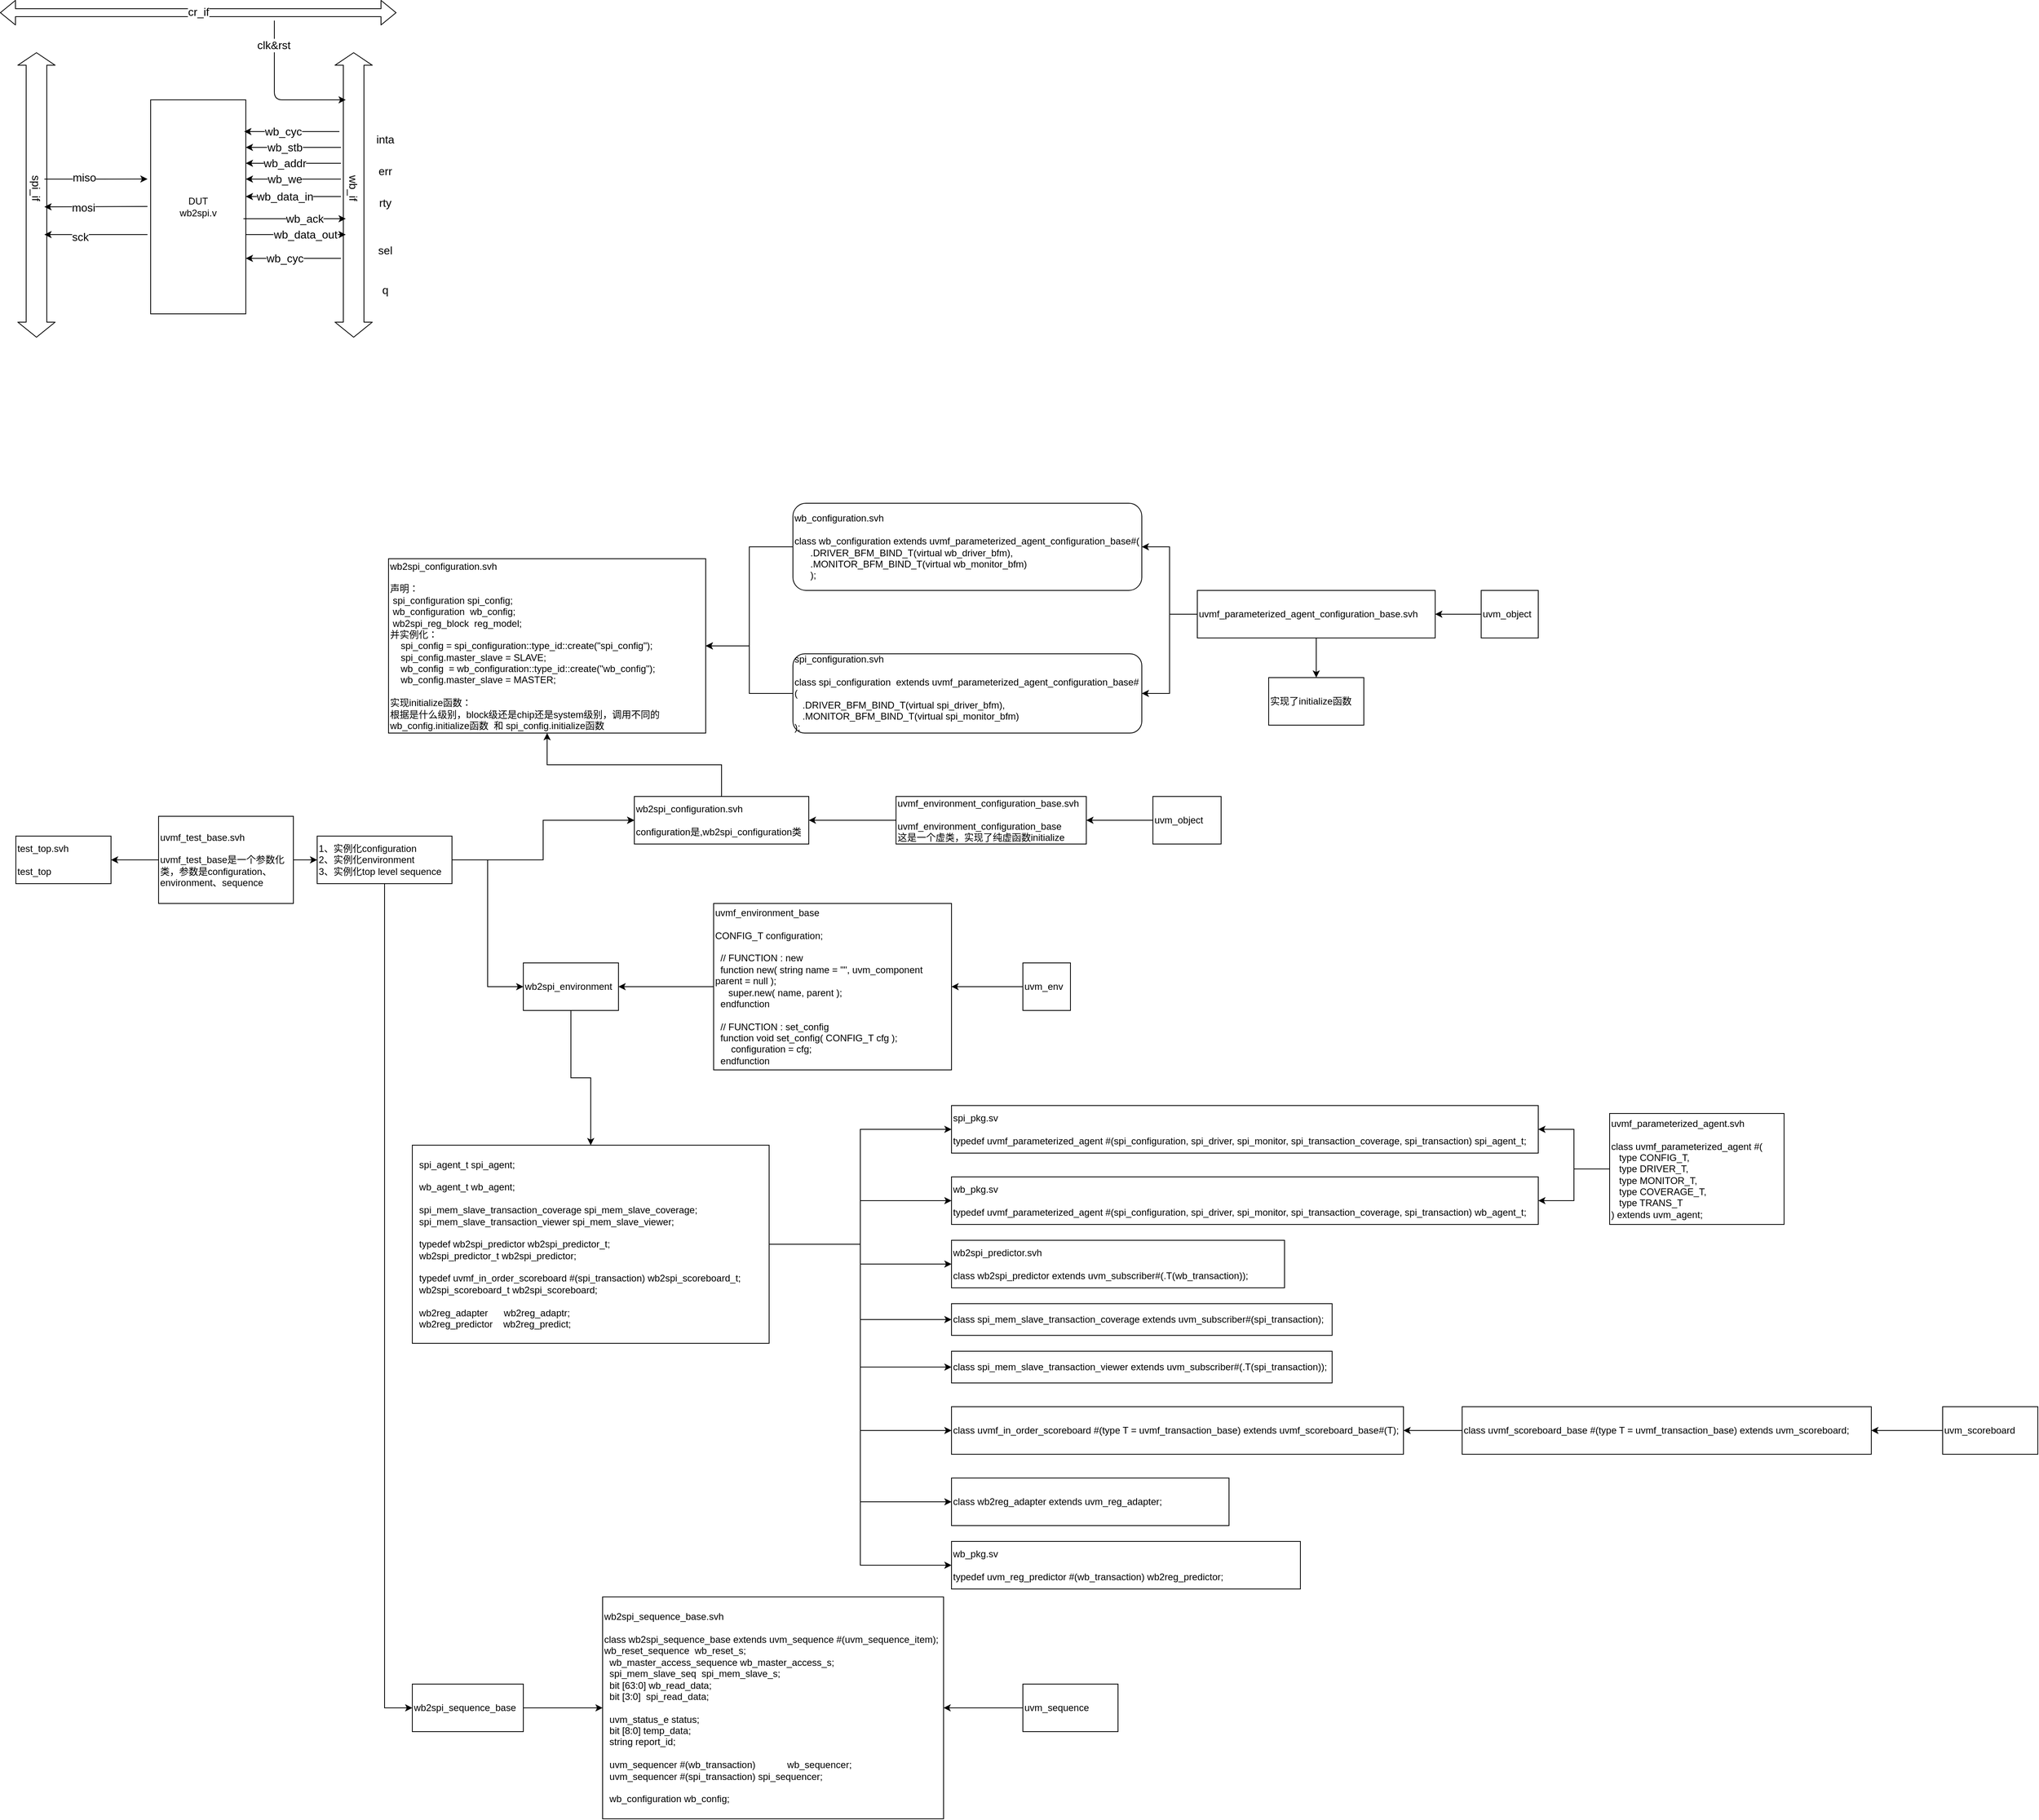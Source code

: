 <mxfile version="14.1.2" type="github">
  <diagram id="EMqzttN0W1V-fPkIx3bq" name="第 1 页">
    <mxGraphModel dx="990" dy="1730" grid="1" gridSize="10" guides="1" tooltips="1" connect="1" arrows="1" fold="1" page="1" pageScale="1" pageWidth="827" pageHeight="1169" math="0" shadow="0">
      <root>
        <mxCell id="0" />
        <mxCell id="1" parent="0" />
        <mxCell id="0VcnsqzmN8AN9IuAgq7w-1" value="DUT&lt;br&gt;wb2spi.v" style="rounded=0;whiteSpace=wrap;html=1;" parent="1" vertex="1">
          <mxGeometry x="390" y="-179" width="120" height="270" as="geometry" />
        </mxCell>
        <mxCell id="0VcnsqzmN8AN9IuAgq7w-2" value="" style="shape=flexArrow;endArrow=classic;startArrow=classic;html=1;width=26;endSize=4.93;" parent="1" edge="1">
          <mxGeometry width="50" height="50" relative="1" as="geometry">
            <mxPoint x="246" y="121" as="sourcePoint" />
            <mxPoint x="246" y="-239" as="targetPoint" />
          </mxGeometry>
        </mxCell>
        <mxCell id="0VcnsqzmN8AN9IuAgq7w-3" value="spi_if" style="edgeLabel;html=1;align=center;verticalAlign=middle;resizable=0;points=[];fontSize=14;rotation=90;" parent="0VcnsqzmN8AN9IuAgq7w-2" vertex="1" connectable="0">
          <mxGeometry x="0.364" y="-2" relative="1" as="geometry">
            <mxPoint x="-2" y="56" as="offset" />
          </mxGeometry>
        </mxCell>
        <mxCell id="0VcnsqzmN8AN9IuAgq7w-4" value="" style="shape=flexArrow;endArrow=classic;startArrow=classic;html=1;width=26;endSize=4.93;" parent="1" edge="1">
          <mxGeometry width="50" height="50" relative="1" as="geometry">
            <mxPoint x="646" y="121" as="sourcePoint" />
            <mxPoint x="646" y="-239" as="targetPoint" />
          </mxGeometry>
        </mxCell>
        <mxCell id="0VcnsqzmN8AN9IuAgq7w-5" value="wb_if" style="edgeLabel;html=1;align=center;verticalAlign=middle;resizable=0;points=[];fontSize=14;rotation=90;" parent="0VcnsqzmN8AN9IuAgq7w-4" vertex="1" connectable="0">
          <mxGeometry x="0.364" y="-2" relative="1" as="geometry">
            <mxPoint x="-2" y="56" as="offset" />
          </mxGeometry>
        </mxCell>
        <mxCell id="0VcnsqzmN8AN9IuAgq7w-6" value="" style="endArrow=classic;html=1;fontSize=14;entryX=-0.033;entryY=0.37;entryDx=0;entryDy=0;entryPerimeter=0;" parent="1" target="0VcnsqzmN8AN9IuAgq7w-1" edge="1">
          <mxGeometry width="50" height="50" relative="1" as="geometry">
            <mxPoint x="256" y="-79" as="sourcePoint" />
            <mxPoint x="306" y="-129" as="targetPoint" />
          </mxGeometry>
        </mxCell>
        <mxCell id="0VcnsqzmN8AN9IuAgq7w-7" value="miso" style="edgeLabel;html=1;align=center;verticalAlign=middle;resizable=0;points=[];fontSize=14;" parent="0VcnsqzmN8AN9IuAgq7w-6" vertex="1" connectable="0">
          <mxGeometry x="-0.237" y="2" relative="1" as="geometry">
            <mxPoint as="offset" />
          </mxGeometry>
        </mxCell>
        <mxCell id="0VcnsqzmN8AN9IuAgq7w-8" value="" style="endArrow=classic;html=1;fontSize=14;" parent="1" edge="1">
          <mxGeometry width="50" height="50" relative="1" as="geometry">
            <mxPoint x="386" y="-44.5" as="sourcePoint" />
            <mxPoint x="256" y="-44" as="targetPoint" />
          </mxGeometry>
        </mxCell>
        <mxCell id="0VcnsqzmN8AN9IuAgq7w-9" value="mosi" style="edgeLabel;html=1;align=center;verticalAlign=middle;resizable=0;points=[];fontSize=14;" parent="0VcnsqzmN8AN9IuAgq7w-8" vertex="1" connectable="0">
          <mxGeometry x="0.253" y="1" relative="1" as="geometry">
            <mxPoint as="offset" />
          </mxGeometry>
        </mxCell>
        <mxCell id="0VcnsqzmN8AN9IuAgq7w-10" value="" style="endArrow=classic;html=1;fontSize=14;" parent="1" edge="1">
          <mxGeometry width="50" height="50" relative="1" as="geometry">
            <mxPoint x="386" y="-9" as="sourcePoint" />
            <mxPoint x="256" y="-9" as="targetPoint" />
          </mxGeometry>
        </mxCell>
        <mxCell id="0VcnsqzmN8AN9IuAgq7w-11" value="sck" style="edgeLabel;html=1;align=center;verticalAlign=middle;resizable=0;points=[];fontSize=14;" parent="0VcnsqzmN8AN9IuAgq7w-10" vertex="1" connectable="0">
          <mxGeometry x="0.31" y="3" relative="1" as="geometry">
            <mxPoint as="offset" />
          </mxGeometry>
        </mxCell>
        <mxCell id="0VcnsqzmN8AN9IuAgq7w-12" value="" style="shape=flexArrow;endArrow=classic;startArrow=classic;html=1;fontSize=14;" parent="1" edge="1">
          <mxGeometry width="50" height="50" relative="1" as="geometry">
            <mxPoint x="200" y="-289" as="sourcePoint" />
            <mxPoint x="700" y="-289" as="targetPoint" />
          </mxGeometry>
        </mxCell>
        <mxCell id="0VcnsqzmN8AN9IuAgq7w-13" value="cr_if" style="edgeLabel;html=1;align=center;verticalAlign=middle;resizable=0;points=[];fontSize=14;" parent="0VcnsqzmN8AN9IuAgq7w-12" vertex="1" connectable="0">
          <mxGeometry x="-0.205" y="1" relative="1" as="geometry">
            <mxPoint x="51" as="offset" />
          </mxGeometry>
        </mxCell>
        <mxCell id="0VcnsqzmN8AN9IuAgq7w-14" value="" style="endArrow=classic;html=1;fontSize=14;" parent="1" edge="1">
          <mxGeometry width="50" height="50" relative="1" as="geometry">
            <mxPoint x="546" y="-279" as="sourcePoint" />
            <mxPoint x="636" y="-179" as="targetPoint" />
            <Array as="points">
              <mxPoint x="546" y="-179" />
            </Array>
          </mxGeometry>
        </mxCell>
        <mxCell id="0VcnsqzmN8AN9IuAgq7w-15" value="clk&amp;amp;rst" style="edgeLabel;html=1;align=center;verticalAlign=middle;resizable=0;points=[];fontSize=14;" parent="0VcnsqzmN8AN9IuAgq7w-14" vertex="1" connectable="0">
          <mxGeometry x="-0.68" y="-1" relative="1" as="geometry">
            <mxPoint as="offset" />
          </mxGeometry>
        </mxCell>
        <mxCell id="0VcnsqzmN8AN9IuAgq7w-16" value="" style="endArrow=classic;html=1;fontSize=14;" parent="1" edge="1">
          <mxGeometry width="50" height="50" relative="1" as="geometry">
            <mxPoint x="628" y="-139" as="sourcePoint" />
            <mxPoint x="508" y="-139" as="targetPoint" />
          </mxGeometry>
        </mxCell>
        <mxCell id="0VcnsqzmN8AN9IuAgq7w-17" value="wb_cyc" style="edgeLabel;html=1;align=center;verticalAlign=middle;resizable=0;points=[];fontSize=14;" parent="0VcnsqzmN8AN9IuAgq7w-16" vertex="1" connectable="0">
          <mxGeometry x="0.187" relative="1" as="geometry">
            <mxPoint as="offset" />
          </mxGeometry>
        </mxCell>
        <mxCell id="0VcnsqzmN8AN9IuAgq7w-18" value="" style="endArrow=classic;html=1;fontSize=14;" parent="1" edge="1">
          <mxGeometry width="50" height="50" relative="1" as="geometry">
            <mxPoint x="630" y="-119" as="sourcePoint" />
            <mxPoint x="510" y="-119" as="targetPoint" />
          </mxGeometry>
        </mxCell>
        <mxCell id="0VcnsqzmN8AN9IuAgq7w-19" value="wb_stb" style="edgeLabel;html=1;align=center;verticalAlign=middle;resizable=0;points=[];fontSize=14;" parent="0VcnsqzmN8AN9IuAgq7w-18" vertex="1" connectable="0">
          <mxGeometry x="0.187" relative="1" as="geometry">
            <mxPoint as="offset" />
          </mxGeometry>
        </mxCell>
        <mxCell id="0VcnsqzmN8AN9IuAgq7w-20" value="" style="endArrow=classic;html=1;fontSize=14;" parent="1" edge="1">
          <mxGeometry width="50" height="50" relative="1" as="geometry">
            <mxPoint x="630" y="-99" as="sourcePoint" />
            <mxPoint x="510" y="-99" as="targetPoint" />
          </mxGeometry>
        </mxCell>
        <mxCell id="0VcnsqzmN8AN9IuAgq7w-21" value="wb_addr" style="edgeLabel;html=1;align=center;verticalAlign=middle;resizable=0;points=[];fontSize=14;" parent="0VcnsqzmN8AN9IuAgq7w-20" vertex="1" connectable="0">
          <mxGeometry x="0.187" relative="1" as="geometry">
            <mxPoint as="offset" />
          </mxGeometry>
        </mxCell>
        <mxCell id="0VcnsqzmN8AN9IuAgq7w-22" value="" style="endArrow=classic;html=1;fontSize=14;" parent="1" edge="1">
          <mxGeometry width="50" height="50" relative="1" as="geometry">
            <mxPoint x="630" y="-79" as="sourcePoint" />
            <mxPoint x="510" y="-79" as="targetPoint" />
          </mxGeometry>
        </mxCell>
        <mxCell id="0VcnsqzmN8AN9IuAgq7w-23" value="wb_we" style="edgeLabel;html=1;align=center;verticalAlign=middle;resizable=0;points=[];fontSize=14;" parent="0VcnsqzmN8AN9IuAgq7w-22" vertex="1" connectable="0">
          <mxGeometry x="0.187" relative="1" as="geometry">
            <mxPoint as="offset" />
          </mxGeometry>
        </mxCell>
        <mxCell id="0VcnsqzmN8AN9IuAgq7w-24" value="" style="endArrow=classic;html=1;fontSize=14;" parent="1" edge="1">
          <mxGeometry width="50" height="50" relative="1" as="geometry">
            <mxPoint x="630" y="-57" as="sourcePoint" />
            <mxPoint x="510" y="-57" as="targetPoint" />
          </mxGeometry>
        </mxCell>
        <mxCell id="0VcnsqzmN8AN9IuAgq7w-25" value="wb_data_in" style="edgeLabel;html=1;align=center;verticalAlign=middle;resizable=0;points=[];fontSize=14;" parent="0VcnsqzmN8AN9IuAgq7w-24" vertex="1" connectable="0">
          <mxGeometry x="0.187" relative="1" as="geometry">
            <mxPoint as="offset" />
          </mxGeometry>
        </mxCell>
        <mxCell id="0VcnsqzmN8AN9IuAgq7w-26" value="" style="endArrow=classic;html=1;fontSize=14;" parent="1" edge="1">
          <mxGeometry width="50" height="50" relative="1" as="geometry">
            <mxPoint x="507" y="-29" as="sourcePoint" />
            <mxPoint x="636" y="-29" as="targetPoint" />
          </mxGeometry>
        </mxCell>
        <mxCell id="0VcnsqzmN8AN9IuAgq7w-27" value="wb_ack" style="edgeLabel;html=1;align=center;verticalAlign=middle;resizable=0;points=[];fontSize=14;" parent="0VcnsqzmN8AN9IuAgq7w-26" vertex="1" connectable="0">
          <mxGeometry x="0.187" relative="1" as="geometry">
            <mxPoint as="offset" />
          </mxGeometry>
        </mxCell>
        <mxCell id="0VcnsqzmN8AN9IuAgq7w-28" value="" style="endArrow=classic;html=1;fontSize=14;" parent="1" edge="1">
          <mxGeometry width="50" height="50" relative="1" as="geometry">
            <mxPoint x="510" y="-9" as="sourcePoint" />
            <mxPoint x="636" y="-9" as="targetPoint" />
          </mxGeometry>
        </mxCell>
        <mxCell id="0VcnsqzmN8AN9IuAgq7w-29" value="wb_data_out" style="edgeLabel;html=1;align=center;verticalAlign=middle;resizable=0;points=[];fontSize=14;" parent="0VcnsqzmN8AN9IuAgq7w-28" vertex="1" connectable="0">
          <mxGeometry x="0.187" relative="1" as="geometry">
            <mxPoint as="offset" />
          </mxGeometry>
        </mxCell>
        <mxCell id="0VcnsqzmN8AN9IuAgq7w-30" value="" style="endArrow=classic;html=1;fontSize=14;" parent="1" edge="1">
          <mxGeometry width="50" height="50" relative="1" as="geometry">
            <mxPoint x="630" y="21" as="sourcePoint" />
            <mxPoint x="510" y="21" as="targetPoint" />
          </mxGeometry>
        </mxCell>
        <mxCell id="0VcnsqzmN8AN9IuAgq7w-31" value="wb_cyc" style="edgeLabel;html=1;align=center;verticalAlign=middle;resizable=0;points=[];fontSize=14;" parent="0VcnsqzmN8AN9IuAgq7w-30" vertex="1" connectable="0">
          <mxGeometry x="0.187" relative="1" as="geometry">
            <mxPoint as="offset" />
          </mxGeometry>
        </mxCell>
        <mxCell id="0VcnsqzmN8AN9IuAgq7w-34" value="inta" style="text;html=1;strokeColor=none;fillColor=none;align=center;verticalAlign=middle;whiteSpace=wrap;rounded=0;fontSize=14;" parent="1" vertex="1">
          <mxGeometry x="666" y="-139" width="40" height="20" as="geometry" />
        </mxCell>
        <mxCell id="0VcnsqzmN8AN9IuAgq7w-35" value="err" style="text;html=1;strokeColor=none;fillColor=none;align=center;verticalAlign=middle;whiteSpace=wrap;rounded=0;fontSize=14;" parent="1" vertex="1">
          <mxGeometry x="666" y="-99" width="40" height="20" as="geometry" />
        </mxCell>
        <mxCell id="0VcnsqzmN8AN9IuAgq7w-36" value="rty" style="text;html=1;strokeColor=none;fillColor=none;align=center;verticalAlign=middle;whiteSpace=wrap;rounded=0;fontSize=14;" parent="1" vertex="1">
          <mxGeometry x="666" y="-59" width="40" height="20" as="geometry" />
        </mxCell>
        <mxCell id="0VcnsqzmN8AN9IuAgq7w-37" value="sel" style="text;html=1;strokeColor=none;fillColor=none;align=center;verticalAlign=middle;whiteSpace=wrap;rounded=0;fontSize=14;" parent="1" vertex="1">
          <mxGeometry x="666" y="1" width="40" height="20" as="geometry" />
        </mxCell>
        <mxCell id="0VcnsqzmN8AN9IuAgq7w-38" value="q" style="text;html=1;strokeColor=none;fillColor=none;align=center;verticalAlign=middle;whiteSpace=wrap;rounded=0;fontSize=14;" parent="1" vertex="1">
          <mxGeometry x="666" y="51" width="40" height="20" as="geometry" />
        </mxCell>
        <mxCell id="k3s0Qyu1QxLextBOLM78-1" value="test_top.svh&lt;br&gt;&lt;br&gt;test_top" style="rounded=0;whiteSpace=wrap;html=1;align=left;" vertex="1" parent="1">
          <mxGeometry x="220" y="750" width="120" height="60" as="geometry" />
        </mxCell>
        <mxCell id="k3s0Qyu1QxLextBOLM78-6" value="" style="edgeStyle=orthogonalEdgeStyle;rounded=0;orthogonalLoop=1;jettySize=auto;html=1;" edge="1" parent="1" source="k3s0Qyu1QxLextBOLM78-3" target="k3s0Qyu1QxLextBOLM78-5">
          <mxGeometry relative="1" as="geometry" />
        </mxCell>
        <mxCell id="k3s0Qyu1QxLextBOLM78-17" style="edgeStyle=orthogonalEdgeStyle;rounded=0;orthogonalLoop=1;jettySize=auto;html=1;entryX=1;entryY=0.5;entryDx=0;entryDy=0;" edge="1" parent="1" source="k3s0Qyu1QxLextBOLM78-3" target="k3s0Qyu1QxLextBOLM78-1">
          <mxGeometry relative="1" as="geometry" />
        </mxCell>
        <mxCell id="k3s0Qyu1QxLextBOLM78-3" value="uvmf_test_base.svh&lt;br&gt;&lt;br&gt;uvmf_test_base是一个参数化类，参数是configuration、environment、sequence" style="whiteSpace=wrap;html=1;rounded=0;align=left;" vertex="1" parent="1">
          <mxGeometry x="400" y="725" width="170" height="110" as="geometry" />
        </mxCell>
        <mxCell id="k3s0Qyu1QxLextBOLM78-8" value="" style="edgeStyle=orthogonalEdgeStyle;rounded=0;orthogonalLoop=1;jettySize=auto;html=1;" edge="1" parent="1" source="k3s0Qyu1QxLextBOLM78-5" target="k3s0Qyu1QxLextBOLM78-7">
          <mxGeometry relative="1" as="geometry" />
        </mxCell>
        <mxCell id="k3s0Qyu1QxLextBOLM78-9" value="" style="edgeStyle=orthogonalEdgeStyle;rounded=0;orthogonalLoop=1;jettySize=auto;html=1;" edge="1" parent="1" source="k3s0Qyu1QxLextBOLM78-5" target="k3s0Qyu1QxLextBOLM78-7">
          <mxGeometry relative="1" as="geometry" />
        </mxCell>
        <mxCell id="k3s0Qyu1QxLextBOLM78-13" style="edgeStyle=orthogonalEdgeStyle;rounded=0;orthogonalLoop=1;jettySize=auto;html=1;entryX=0;entryY=0.5;entryDx=0;entryDy=0;" edge="1" parent="1" source="k3s0Qyu1QxLextBOLM78-5" target="k3s0Qyu1QxLextBOLM78-10">
          <mxGeometry relative="1" as="geometry" />
        </mxCell>
        <mxCell id="k3s0Qyu1QxLextBOLM78-14" style="edgeStyle=orthogonalEdgeStyle;rounded=0;orthogonalLoop=1;jettySize=auto;html=1;entryX=0;entryY=0.5;entryDx=0;entryDy=0;" edge="1" parent="1" source="k3s0Qyu1QxLextBOLM78-5" target="k3s0Qyu1QxLextBOLM78-11">
          <mxGeometry relative="1" as="geometry" />
        </mxCell>
        <mxCell id="k3s0Qyu1QxLextBOLM78-5" value="1、实例化configuration&lt;br&gt;2、实例化environment&lt;br&gt;3、实例化top level sequence" style="whiteSpace=wrap;html=1;rounded=0;align=left;" vertex="1" parent="1">
          <mxGeometry x="600" y="750" width="170" height="60" as="geometry" />
        </mxCell>
        <mxCell id="k3s0Qyu1QxLextBOLM78-20" value="" style="edgeStyle=orthogonalEdgeStyle;rounded=0;orthogonalLoop=1;jettySize=auto;html=1;" edge="1" parent="1" source="k3s0Qyu1QxLextBOLM78-7" target="k3s0Qyu1QxLextBOLM78-19">
          <mxGeometry relative="1" as="geometry" />
        </mxCell>
        <mxCell id="k3s0Qyu1QxLextBOLM78-7" value="wb2spi_configuration.svh&lt;br&gt;&lt;br&gt;configuration是,wb2spi_configuration类" style="whiteSpace=wrap;html=1;rounded=0;align=left;" vertex="1" parent="1">
          <mxGeometry x="1000" y="700" width="220" height="60" as="geometry" />
        </mxCell>
        <mxCell id="k3s0Qyu1QxLextBOLM78-37" value="" style="edgeStyle=orthogonalEdgeStyle;rounded=0;orthogonalLoop=1;jettySize=auto;html=1;" edge="1" parent="1" source="k3s0Qyu1QxLextBOLM78-10" target="k3s0Qyu1QxLextBOLM78-36">
          <mxGeometry relative="1" as="geometry" />
        </mxCell>
        <mxCell id="k3s0Qyu1QxLextBOLM78-10" value="wb2spi_environment" style="whiteSpace=wrap;html=1;rounded=0;align=left;" vertex="1" parent="1">
          <mxGeometry x="860" y="910" width="120" height="60" as="geometry" />
        </mxCell>
        <mxCell id="k3s0Qyu1QxLextBOLM78-46" value="" style="edgeStyle=orthogonalEdgeStyle;rounded=0;orthogonalLoop=1;jettySize=auto;html=1;" edge="1" parent="1" source="k3s0Qyu1QxLextBOLM78-11" target="k3s0Qyu1QxLextBOLM78-45">
          <mxGeometry relative="1" as="geometry" />
        </mxCell>
        <mxCell id="k3s0Qyu1QxLextBOLM78-11" value="wb2spi_sequence_base" style="whiteSpace=wrap;html=1;rounded=0;align=left;" vertex="1" parent="1">
          <mxGeometry x="720" y="1820" width="140" height="60" as="geometry" />
        </mxCell>
        <mxCell id="k3s0Qyu1QxLextBOLM78-16" style="edgeStyle=orthogonalEdgeStyle;rounded=0;orthogonalLoop=1;jettySize=auto;html=1;" edge="1" parent="1" source="k3s0Qyu1QxLextBOLM78-15" target="k3s0Qyu1QxLextBOLM78-7">
          <mxGeometry relative="1" as="geometry" />
        </mxCell>
        <mxCell id="k3s0Qyu1QxLextBOLM78-15" value="uvmf_environment_configuration_base.svh&lt;br&gt;&lt;br&gt;uvmf_environment_configuration_base&lt;br&gt;这是一个虚类，实现了纯虚函数initialize" style="rounded=0;whiteSpace=wrap;html=1;align=left;" vertex="1" parent="1">
          <mxGeometry x="1330" y="700" width="240" height="60" as="geometry" />
        </mxCell>
        <mxCell id="k3s0Qyu1QxLextBOLM78-19" value="&lt;div&gt;wb2spi_configuration.svh&lt;br&gt;&lt;/div&gt;&lt;div&gt;&lt;br&gt;&lt;/div&gt;&lt;div&gt;声明：&amp;nbsp;&lt;/div&gt;&lt;div&gt;&amp;nbsp;spi_configuration spi_config;&lt;/div&gt;&lt;div&gt;&amp;nbsp;wb_configuration&amp;nbsp; wb_config;&lt;/div&gt;&lt;div&gt;&amp;nbsp;wb2spi_reg_block&amp;nbsp; reg_model;&lt;/div&gt;&lt;div&gt;并实例化：&lt;/div&gt;&lt;div&gt;&lt;div&gt;&amp;nbsp; &amp;nbsp; spi_config = spi_configuration::type_id::create(&quot;spi_config&quot;);&lt;/div&gt;&lt;div&gt;&amp;nbsp; &amp;nbsp; spi_config.master_slave = SLAVE;&lt;/div&gt;&lt;div&gt;&amp;nbsp; &amp;nbsp; wb_config&amp;nbsp; = wb_configuration::type_id::create(&quot;wb_config&quot;);&lt;/div&gt;&lt;div&gt;&amp;nbsp; &amp;nbsp; wb_config.master_slave = MASTER;&lt;/div&gt;&lt;/div&gt;&lt;div&gt;&lt;br&gt;&lt;/div&gt;&lt;div&gt;实现initialize函数：&lt;br&gt;根据是什么级别，block级还是chip还是system级别，调用不同的wb_config.initialize函数&amp;nbsp; 和 spi_config.initialize函数&lt;br&gt;&lt;/div&gt;" style="whiteSpace=wrap;html=1;rounded=0;align=left;" vertex="1" parent="1">
          <mxGeometry x="690" y="400" width="400" height="220" as="geometry" />
        </mxCell>
        <mxCell id="k3s0Qyu1QxLextBOLM78-24" style="edgeStyle=orthogonalEdgeStyle;rounded=0;orthogonalLoop=1;jettySize=auto;html=1;" edge="1" parent="1" source="k3s0Qyu1QxLextBOLM78-23" target="k3s0Qyu1QxLextBOLM78-19">
          <mxGeometry relative="1" as="geometry" />
        </mxCell>
        <mxCell id="k3s0Qyu1QxLextBOLM78-23" value="&lt;div&gt;wb_configuration.svh&lt;br&gt;&lt;/div&gt;&lt;div&gt;&lt;br&gt;&lt;/div&gt;&lt;div&gt;class wb_configuration extends uvmf_parameterized_agent_configuration_base#(&lt;/div&gt;&lt;div&gt;&amp;nbsp; &amp;nbsp; &amp;nbsp; .DRIVER_BFM_BIND_T(virtual wb_driver_bfm),&lt;/div&gt;&lt;div&gt;&amp;nbsp; &amp;nbsp; &amp;nbsp; .MONITOR_BFM_BIND_T(virtual wb_monitor_bfm)&lt;/div&gt;&lt;div&gt;&amp;nbsp; &amp;nbsp; &amp;nbsp; );&lt;/div&gt;" style="rounded=1;whiteSpace=wrap;html=1;align=left;" vertex="1" parent="1">
          <mxGeometry x="1200" y="330" width="440" height="110" as="geometry" />
        </mxCell>
        <mxCell id="k3s0Qyu1QxLextBOLM78-26" style="edgeStyle=orthogonalEdgeStyle;rounded=0;orthogonalLoop=1;jettySize=auto;html=1;entryX=1;entryY=0.5;entryDx=0;entryDy=0;" edge="1" parent="1" source="k3s0Qyu1QxLextBOLM78-25" target="k3s0Qyu1QxLextBOLM78-19">
          <mxGeometry relative="1" as="geometry" />
        </mxCell>
        <mxCell id="k3s0Qyu1QxLextBOLM78-25" value="&lt;div&gt;spi_configuration.svh&lt;br&gt;&lt;/div&gt;&lt;div&gt;&lt;br&gt;&lt;/div&gt;&lt;div&gt;class spi_configuration&amp;nbsp; extends uvmf_parameterized_agent_configuration_base#(&lt;/div&gt;&lt;div&gt;&amp;nbsp; &amp;nbsp;.DRIVER_BFM_BIND_T(virtual spi_driver_bfm),&lt;/div&gt;&lt;div&gt;&amp;nbsp; &amp;nbsp;.MONITOR_BFM_BIND_T(virtual spi_monitor_bfm)&lt;/div&gt;&lt;div&gt;);&lt;/div&gt;" style="rounded=1;whiteSpace=wrap;html=1;align=left;" vertex="1" parent="1">
          <mxGeometry x="1200" y="520" width="440" height="100" as="geometry" />
        </mxCell>
        <mxCell id="k3s0Qyu1QxLextBOLM78-28" style="edgeStyle=orthogonalEdgeStyle;rounded=0;orthogonalLoop=1;jettySize=auto;html=1;entryX=1;entryY=0.5;entryDx=0;entryDy=0;" edge="1" parent="1" source="k3s0Qyu1QxLextBOLM78-27" target="k3s0Qyu1QxLextBOLM78-23">
          <mxGeometry relative="1" as="geometry" />
        </mxCell>
        <mxCell id="k3s0Qyu1QxLextBOLM78-29" style="edgeStyle=orthogonalEdgeStyle;rounded=0;orthogonalLoop=1;jettySize=auto;html=1;entryX=1;entryY=0.5;entryDx=0;entryDy=0;" edge="1" parent="1" source="k3s0Qyu1QxLextBOLM78-27" target="k3s0Qyu1QxLextBOLM78-25">
          <mxGeometry relative="1" as="geometry" />
        </mxCell>
        <mxCell id="k3s0Qyu1QxLextBOLM78-32" value="" style="edgeStyle=orthogonalEdgeStyle;rounded=0;orthogonalLoop=1;jettySize=auto;html=1;" edge="1" parent="1" source="k3s0Qyu1QxLextBOLM78-27" target="k3s0Qyu1QxLextBOLM78-31">
          <mxGeometry relative="1" as="geometry" />
        </mxCell>
        <mxCell id="k3s0Qyu1QxLextBOLM78-27" value="uvmf_parameterized_agent_configuration_base.svh" style="rounded=0;whiteSpace=wrap;html=1;align=left;" vertex="1" parent="1">
          <mxGeometry x="1710" y="440" width="300" height="60" as="geometry" />
        </mxCell>
        <mxCell id="k3s0Qyu1QxLextBOLM78-31" value="实现了initialize函数" style="whiteSpace=wrap;html=1;rounded=0;align=left;" vertex="1" parent="1">
          <mxGeometry x="1800" y="550" width="120" height="60" as="geometry" />
        </mxCell>
        <mxCell id="k3s0Qyu1QxLextBOLM78-34" style="edgeStyle=orthogonalEdgeStyle;rounded=0;orthogonalLoop=1;jettySize=auto;html=1;entryX=1;entryY=0.5;entryDx=0;entryDy=0;" edge="1" parent="1" source="k3s0Qyu1QxLextBOLM78-33" target="k3s0Qyu1QxLextBOLM78-10">
          <mxGeometry relative="1" as="geometry" />
        </mxCell>
        <mxCell id="k3s0Qyu1QxLextBOLM78-33" value="uvmf_environment_base&lt;br&gt;&lt;br&gt;&lt;div&gt;CONFIG_T configuration;&lt;/div&gt;&lt;div&gt;&lt;br&gt;&lt;/div&gt;&lt;div&gt;&amp;nbsp; // FUNCTION : new&lt;/div&gt;&lt;div&gt;&amp;nbsp; function new( string name = &quot;&quot;, uvm_component parent = null );&lt;/div&gt;&lt;div&gt;&amp;nbsp; &amp;nbsp; &amp;nbsp;super.new( name, parent );&lt;/div&gt;&lt;div&gt;&amp;nbsp; endfunction&lt;/div&gt;&lt;div&gt;&lt;br&gt;&lt;/div&gt;&lt;div&gt;&amp;nbsp; // FUNCTION : set_config&lt;/div&gt;&lt;div&gt;&amp;nbsp; function void set_config( CONFIG_T cfg );&lt;/div&gt;&lt;div&gt;&amp;nbsp; &amp;nbsp; &amp;nbsp; configuration = cfg;&lt;/div&gt;&lt;div&gt;&amp;nbsp; endfunction&lt;/div&gt;" style="rounded=0;whiteSpace=wrap;html=1;align=left;" vertex="1" parent="1">
          <mxGeometry x="1100" y="835" width="300" height="210" as="geometry" />
        </mxCell>
        <mxCell id="k3s0Qyu1QxLextBOLM78-50" style="edgeStyle=orthogonalEdgeStyle;rounded=0;orthogonalLoop=1;jettySize=auto;html=1;entryX=0;entryY=0.5;entryDx=0;entryDy=0;" edge="1" parent="1" source="k3s0Qyu1QxLextBOLM78-36" target="k3s0Qyu1QxLextBOLM78-49">
          <mxGeometry relative="1" as="geometry" />
        </mxCell>
        <mxCell id="k3s0Qyu1QxLextBOLM78-52" style="edgeStyle=orthogonalEdgeStyle;rounded=0;orthogonalLoop=1;jettySize=auto;html=1;entryX=0;entryY=0.5;entryDx=0;entryDy=0;" edge="1" parent="1" source="k3s0Qyu1QxLextBOLM78-36" target="k3s0Qyu1QxLextBOLM78-51">
          <mxGeometry relative="1" as="geometry" />
        </mxCell>
        <mxCell id="k3s0Qyu1QxLextBOLM78-54" style="edgeStyle=orthogonalEdgeStyle;rounded=0;orthogonalLoop=1;jettySize=auto;html=1;entryX=0;entryY=0.5;entryDx=0;entryDy=0;" edge="1" parent="1" source="k3s0Qyu1QxLextBOLM78-36" target="k3s0Qyu1QxLextBOLM78-53">
          <mxGeometry relative="1" as="geometry" />
        </mxCell>
        <mxCell id="k3s0Qyu1QxLextBOLM78-65" style="edgeStyle=orthogonalEdgeStyle;rounded=0;orthogonalLoop=1;jettySize=auto;html=1;entryX=0;entryY=0.5;entryDx=0;entryDy=0;" edge="1" parent="1" source="k3s0Qyu1QxLextBOLM78-36" target="k3s0Qyu1QxLextBOLM78-64">
          <mxGeometry relative="1" as="geometry" />
        </mxCell>
        <mxCell id="k3s0Qyu1QxLextBOLM78-67" style="edgeStyle=orthogonalEdgeStyle;rounded=0;orthogonalLoop=1;jettySize=auto;html=1;entryX=0;entryY=0.5;entryDx=0;entryDy=0;" edge="1" parent="1" source="k3s0Qyu1QxLextBOLM78-36" target="k3s0Qyu1QxLextBOLM78-66">
          <mxGeometry relative="1" as="geometry" />
        </mxCell>
        <mxCell id="k3s0Qyu1QxLextBOLM78-68" style="edgeStyle=orthogonalEdgeStyle;rounded=0;orthogonalLoop=1;jettySize=auto;html=1;entryX=0;entryY=0.5;entryDx=0;entryDy=0;" edge="1" parent="1" source="k3s0Qyu1QxLextBOLM78-36" target="k3s0Qyu1QxLextBOLM78-58">
          <mxGeometry relative="1" as="geometry" />
        </mxCell>
        <mxCell id="k3s0Qyu1QxLextBOLM78-71" style="edgeStyle=orthogonalEdgeStyle;rounded=0;orthogonalLoop=1;jettySize=auto;html=1;entryX=0;entryY=0.5;entryDx=0;entryDy=0;" edge="1" parent="1" source="k3s0Qyu1QxLextBOLM78-36" target="k3s0Qyu1QxLextBOLM78-69">
          <mxGeometry relative="1" as="geometry" />
        </mxCell>
        <mxCell id="k3s0Qyu1QxLextBOLM78-72" style="edgeStyle=orthogonalEdgeStyle;rounded=0;orthogonalLoop=1;jettySize=auto;html=1;entryX=0;entryY=0.5;entryDx=0;entryDy=0;" edge="1" parent="1" source="k3s0Qyu1QxLextBOLM78-36" target="k3s0Qyu1QxLextBOLM78-70">
          <mxGeometry relative="1" as="geometry" />
        </mxCell>
        <mxCell id="k3s0Qyu1QxLextBOLM78-36" value="&lt;div&gt;&amp;nbsp; spi_agent_t spi_agent;&lt;/div&gt;&lt;div&gt;&lt;br&gt;&lt;/div&gt;&lt;div&gt;&amp;nbsp; wb_agent_t wb_agent;&lt;/div&gt;&lt;div&gt;&lt;br&gt;&lt;/div&gt;&lt;div&gt;&amp;nbsp; spi_mem_slave_transaction_coverage spi_mem_slave_coverage;&lt;/div&gt;&lt;div&gt;&amp;nbsp; spi_mem_slave_transaction_viewer spi_mem_slave_viewer;&lt;/div&gt;&lt;div&gt;&lt;br&gt;&lt;/div&gt;&lt;div&gt;&amp;nbsp; typedef wb2spi_predictor wb2spi_predictor_t;&lt;/div&gt;&lt;div&gt;&amp;nbsp; wb2spi_predictor_t wb2spi_predictor;&lt;/div&gt;&lt;div&gt;&lt;br&gt;&lt;/div&gt;&lt;div&gt;&amp;nbsp; typedef uvmf_in_order_scoreboard #(spi_transaction) wb2spi_scoreboard_t;&lt;/div&gt;&lt;div&gt;&amp;nbsp; wb2spi_scoreboard_t wb2spi_scoreboard;&lt;/div&gt;&lt;div&gt;&lt;br&gt;&lt;/div&gt;&lt;div&gt;&amp;nbsp; wb2reg_adapter&amp;nbsp; &amp;nbsp; &amp;nbsp; wb2reg_adaptr;&lt;/div&gt;&lt;div&gt;&amp;nbsp; wb2reg_predictor&amp;nbsp; &amp;nbsp; wb2reg_predict;&lt;/div&gt;" style="whiteSpace=wrap;html=1;rounded=0;align=left;" vertex="1" parent="1">
          <mxGeometry x="720" y="1140" width="450" height="250" as="geometry" />
        </mxCell>
        <mxCell id="k3s0Qyu1QxLextBOLM78-40" style="edgeStyle=orthogonalEdgeStyle;rounded=0;orthogonalLoop=1;jettySize=auto;html=1;entryX=1;entryY=0.5;entryDx=0;entryDy=0;" edge="1" parent="1" source="k3s0Qyu1QxLextBOLM78-39" target="k3s0Qyu1QxLextBOLM78-33">
          <mxGeometry relative="1" as="geometry" />
        </mxCell>
        <mxCell id="k3s0Qyu1QxLextBOLM78-39" value="uvm_env" style="rounded=0;whiteSpace=wrap;html=1;align=left;" vertex="1" parent="1">
          <mxGeometry x="1490" y="910" width="60" height="60" as="geometry" />
        </mxCell>
        <mxCell id="k3s0Qyu1QxLextBOLM78-42" style="edgeStyle=orthogonalEdgeStyle;rounded=0;orthogonalLoop=1;jettySize=auto;html=1;entryX=1;entryY=0.5;entryDx=0;entryDy=0;" edge="1" parent="1" source="k3s0Qyu1QxLextBOLM78-41" target="k3s0Qyu1QxLextBOLM78-15">
          <mxGeometry relative="1" as="geometry" />
        </mxCell>
        <mxCell id="k3s0Qyu1QxLextBOLM78-41" value="uvm_object" style="rounded=0;whiteSpace=wrap;html=1;align=left;" vertex="1" parent="1">
          <mxGeometry x="1654" y="700" width="86" height="60" as="geometry" />
        </mxCell>
        <mxCell id="k3s0Qyu1QxLextBOLM78-44" style="edgeStyle=orthogonalEdgeStyle;rounded=0;orthogonalLoop=1;jettySize=auto;html=1;entryX=1;entryY=0.5;entryDx=0;entryDy=0;" edge="1" parent="1" source="k3s0Qyu1QxLextBOLM78-43" target="k3s0Qyu1QxLextBOLM78-27">
          <mxGeometry relative="1" as="geometry" />
        </mxCell>
        <mxCell id="k3s0Qyu1QxLextBOLM78-43" value="uvm_object" style="rounded=0;whiteSpace=wrap;html=1;align=left;" vertex="1" parent="1">
          <mxGeometry x="2068" y="440" width="72" height="60" as="geometry" />
        </mxCell>
        <mxCell id="k3s0Qyu1QxLextBOLM78-45" value="wb2spi_sequence_base.svh&lt;br&gt;&lt;br&gt;class wb2spi_sequence_base extends uvm_sequence #(uvm_sequence_item);&lt;br&gt;&lt;div&gt;wb_reset_sequence&amp;nbsp; wb_reset_s;&lt;/div&gt;&lt;div&gt;&amp;nbsp; wb_master_access_sequence wb_master_access_s;&lt;/div&gt;&lt;div&gt;&amp;nbsp; spi_mem_slave_seq&amp;nbsp; spi_mem_slave_s;&lt;/div&gt;&lt;div&gt;&amp;nbsp; bit [63:0] wb_read_data;&lt;/div&gt;&lt;div&gt;&amp;nbsp; bit [3:0]&amp;nbsp; spi_read_data;&lt;/div&gt;&lt;div&gt;&lt;br&gt;&lt;/div&gt;&lt;div&gt;&amp;nbsp; uvm_status_e status;&lt;/div&gt;&lt;div&gt;&amp;nbsp; bit [8:0] temp_data;&lt;/div&gt;&lt;div&gt;&amp;nbsp; string report_id;&lt;/div&gt;&lt;div&gt;&lt;br&gt;&lt;/div&gt;&lt;div&gt;&amp;nbsp; uvm_sequencer #(wb_transaction)&amp;nbsp; &amp;nbsp; &amp;nbsp; &amp;nbsp; &amp;nbsp; &amp;nbsp; wb_sequencer;&lt;/div&gt;&lt;div&gt;&amp;nbsp; uvm_sequencer #(spi_transaction) spi_sequencer;&lt;/div&gt;&lt;div&gt;&lt;br&gt;&lt;/div&gt;&lt;div&gt;&amp;nbsp; wb_configuration wb_config;&lt;/div&gt;" style="whiteSpace=wrap;html=1;rounded=0;align=left;" vertex="1" parent="1">
          <mxGeometry x="960" y="1710" width="430" height="280" as="geometry" />
        </mxCell>
        <mxCell id="k3s0Qyu1QxLextBOLM78-48" style="edgeStyle=orthogonalEdgeStyle;rounded=0;orthogonalLoop=1;jettySize=auto;html=1;entryX=1;entryY=0.5;entryDx=0;entryDy=0;" edge="1" parent="1" source="k3s0Qyu1QxLextBOLM78-47" target="k3s0Qyu1QxLextBOLM78-45">
          <mxGeometry relative="1" as="geometry" />
        </mxCell>
        <mxCell id="k3s0Qyu1QxLextBOLM78-47" value="&lt;span&gt;uvm_sequence&lt;/span&gt;" style="rounded=0;whiteSpace=wrap;html=1;align=left;" vertex="1" parent="1">
          <mxGeometry x="1490" y="1820" width="120" height="60" as="geometry" />
        </mxCell>
        <mxCell id="k3s0Qyu1QxLextBOLM78-49" value="spi_pkg.sv&lt;br&gt;&lt;br&gt;typedef uvmf_parameterized_agent #(spi_configuration, spi_driver, spi_monitor, spi_transaction_coverage, spi_transaction) spi_agent_t;" style="rounded=0;whiteSpace=wrap;html=1;align=left;" vertex="1" parent="1">
          <mxGeometry x="1400" y="1090" width="740" height="60" as="geometry" />
        </mxCell>
        <mxCell id="k3s0Qyu1QxLextBOLM78-51" value="wb_pkg.sv&lt;br&gt;&lt;br&gt;typedef uvmf_parameterized_agent #(spi_configuration, spi_driver, spi_monitor, spi_transaction_coverage, spi_transaction) wb_agent_t;" style="rounded=0;whiteSpace=wrap;html=1;align=left;" vertex="1" parent="1">
          <mxGeometry x="1400" y="1180" width="740" height="60" as="geometry" />
        </mxCell>
        <mxCell id="k3s0Qyu1QxLextBOLM78-53" value="wb2spi_predictor.svh&lt;br&gt;&lt;br&gt;class wb2spi_predictor extends uvm_subscriber#(.T(wb_transaction));" style="rounded=0;whiteSpace=wrap;html=1;align=left;" vertex="1" parent="1">
          <mxGeometry x="1400" y="1260" width="420" height="60" as="geometry" />
        </mxCell>
        <mxCell id="k3s0Qyu1QxLextBOLM78-56" style="edgeStyle=orthogonalEdgeStyle;rounded=0;orthogonalLoop=1;jettySize=auto;html=1;entryX=1;entryY=0.5;entryDx=0;entryDy=0;" edge="1" parent="1" source="k3s0Qyu1QxLextBOLM78-55" target="k3s0Qyu1QxLextBOLM78-49">
          <mxGeometry relative="1" as="geometry" />
        </mxCell>
        <mxCell id="k3s0Qyu1QxLextBOLM78-57" style="edgeStyle=orthogonalEdgeStyle;rounded=0;orthogonalLoop=1;jettySize=auto;html=1;entryX=1;entryY=0.5;entryDx=0;entryDy=0;" edge="1" parent="1" source="k3s0Qyu1QxLextBOLM78-55" target="k3s0Qyu1QxLextBOLM78-51">
          <mxGeometry relative="1" as="geometry" />
        </mxCell>
        <mxCell id="k3s0Qyu1QxLextBOLM78-55" value="&lt;div&gt;&lt;span&gt;uvmf_parameterized_agent.svh&lt;/span&gt;&lt;br&gt;&lt;/div&gt;&lt;div&gt;&lt;br&gt;&lt;/div&gt;&lt;div&gt;class uvmf_parameterized_agent #(&lt;/div&gt;&lt;div&gt;&amp;nbsp; &amp;nbsp;type CONFIG_T,&lt;/div&gt;&lt;div&gt;&amp;nbsp; &amp;nbsp;type DRIVER_T,&lt;/div&gt;&lt;div&gt;&amp;nbsp; &amp;nbsp;type MONITOR_T,&lt;/div&gt;&lt;div&gt;&amp;nbsp; &amp;nbsp;type COVERAGE_T,&lt;/div&gt;&lt;div&gt;&amp;nbsp; &amp;nbsp;type TRANS_T&lt;/div&gt;&lt;div&gt;) extends uvm_agent;&lt;/div&gt;" style="rounded=0;whiteSpace=wrap;html=1;align=left;" vertex="1" parent="1">
          <mxGeometry x="2230" y="1100" width="220" height="140" as="geometry" />
        </mxCell>
        <mxCell id="k3s0Qyu1QxLextBOLM78-58" value="class uvmf_in_order_scoreboard #(type T = uvmf_transaction_base) extends uvmf_scoreboard_base#(T);" style="rounded=0;whiteSpace=wrap;html=1;align=left;" vertex="1" parent="1">
          <mxGeometry x="1400" y="1470" width="570" height="60" as="geometry" />
        </mxCell>
        <mxCell id="k3s0Qyu1QxLextBOLM78-61" style="edgeStyle=orthogonalEdgeStyle;rounded=0;orthogonalLoop=1;jettySize=auto;html=1;entryX=1;entryY=0.5;entryDx=0;entryDy=0;" edge="1" parent="1" source="k3s0Qyu1QxLextBOLM78-60" target="k3s0Qyu1QxLextBOLM78-58">
          <mxGeometry relative="1" as="geometry" />
        </mxCell>
        <mxCell id="k3s0Qyu1QxLextBOLM78-60" value="class uvmf_scoreboard_base #(type T = uvmf_transaction_base) extends uvm_scoreboard;" style="rounded=0;whiteSpace=wrap;html=1;align=left;" vertex="1" parent="1">
          <mxGeometry x="2044" y="1470" width="516" height="60" as="geometry" />
        </mxCell>
        <mxCell id="k3s0Qyu1QxLextBOLM78-63" style="edgeStyle=orthogonalEdgeStyle;rounded=0;orthogonalLoop=1;jettySize=auto;html=1;entryX=1;entryY=0.5;entryDx=0;entryDy=0;" edge="1" parent="1" source="k3s0Qyu1QxLextBOLM78-62" target="k3s0Qyu1QxLextBOLM78-60">
          <mxGeometry relative="1" as="geometry" />
        </mxCell>
        <mxCell id="k3s0Qyu1QxLextBOLM78-62" value="uvm_scoreboard" style="rounded=0;whiteSpace=wrap;html=1;align=left;" vertex="1" parent="1">
          <mxGeometry x="2650" y="1470" width="120" height="60" as="geometry" />
        </mxCell>
        <mxCell id="k3s0Qyu1QxLextBOLM78-64" value="class wb2reg_adapter extends uvm_reg_adapter;" style="rounded=0;whiteSpace=wrap;html=1;align=left;" vertex="1" parent="1">
          <mxGeometry x="1400" y="1560" width="350" height="60" as="geometry" />
        </mxCell>
        <mxCell id="k3s0Qyu1QxLextBOLM78-66" value="wb_pkg.sv&lt;br&gt;&lt;br&gt;typedef uvm_reg_predictor #(wb_transaction) wb2reg_predictor;" style="rounded=0;whiteSpace=wrap;html=1;align=left;" vertex="1" parent="1">
          <mxGeometry x="1400" y="1640" width="440" height="60" as="geometry" />
        </mxCell>
        <mxCell id="k3s0Qyu1QxLextBOLM78-69" value="class spi_mem_slave_transaction_coverage extends uvm_subscriber#(spi_transaction);" style="rounded=0;whiteSpace=wrap;html=1;align=left;" vertex="1" parent="1">
          <mxGeometry x="1400" y="1340" width="480" height="40" as="geometry" />
        </mxCell>
        <mxCell id="k3s0Qyu1QxLextBOLM78-70" value="class spi_mem_slave_transaction_viewer extends uvm_subscriber#(.T(spi_transaction));" style="rounded=0;whiteSpace=wrap;html=1;align=left;" vertex="1" parent="1">
          <mxGeometry x="1400" y="1400" width="480" height="40" as="geometry" />
        </mxCell>
      </root>
    </mxGraphModel>
  </diagram>
</mxfile>
